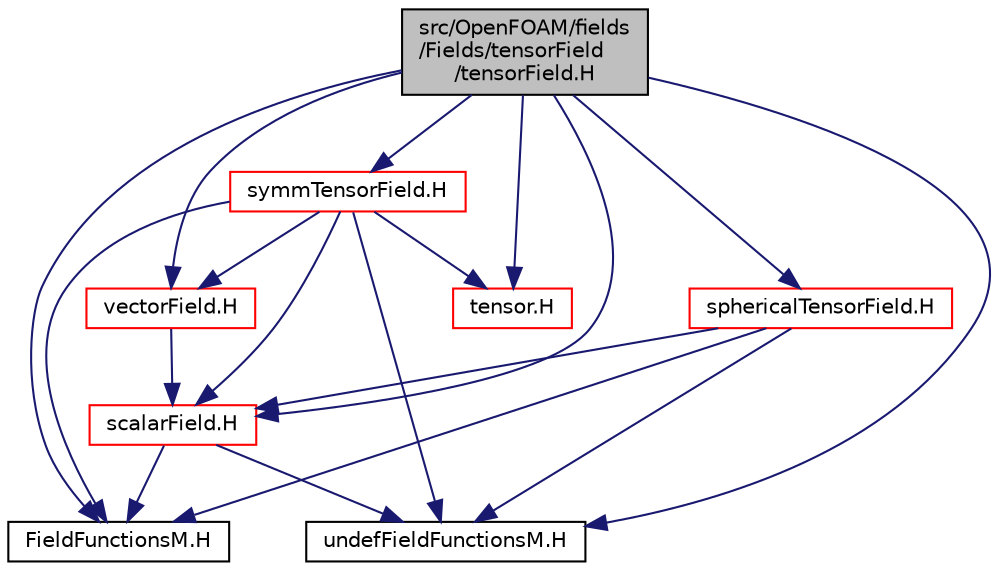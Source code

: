 digraph "src/OpenFOAM/fields/Fields/tensorField/tensorField.H"
{
  bgcolor="transparent";
  edge [fontname="Helvetica",fontsize="10",labelfontname="Helvetica",labelfontsize="10"];
  node [fontname="Helvetica",fontsize="10",shape=record];
  Node1 [label="src/OpenFOAM/fields\l/Fields/tensorField\l/tensorField.H",height=0.2,width=0.4,color="black", fillcolor="grey75", style="filled", fontcolor="black"];
  Node1 -> Node2 [color="midnightblue",fontsize="10",style="solid",fontname="Helvetica"];
  Node2 [label="scalarField.H",height=0.2,width=0.4,color="red",URL="$a07969.html"];
  Node2 -> Node3 [color="midnightblue",fontsize="10",style="solid",fontname="Helvetica"];
  Node3 [label="FieldFunctionsM.H",height=0.2,width=0.4,color="black",URL="$a07946.html",tooltip="High performance macro functions for Field<Type> algebra. These expand using either array element acc..."];
  Node2 -> Node4 [color="midnightblue",fontsize="10",style="solid",fontname="Helvetica"];
  Node4 [label="undefFieldFunctionsM.H",height=0.2,width=0.4,color="black",URL="$a07952.html"];
  Node1 -> Node5 [color="midnightblue",fontsize="10",style="solid",fontname="Helvetica"];
  Node5 [label="vectorField.H",height=0.2,width=0.4,color="red",URL="$a08011.html"];
  Node5 -> Node2 [color="midnightblue",fontsize="10",style="solid",fontname="Helvetica"];
  Node1 -> Node6 [color="midnightblue",fontsize="10",style="solid",fontname="Helvetica"];
  Node6 [label="sphericalTensorField.H",height=0.2,width=0.4,color="red",URL="$a07975.html"];
  Node6 -> Node2 [color="midnightblue",fontsize="10",style="solid",fontname="Helvetica"];
  Node6 -> Node3 [color="midnightblue",fontsize="10",style="solid",fontname="Helvetica"];
  Node6 -> Node4 [color="midnightblue",fontsize="10",style="solid",fontname="Helvetica"];
  Node1 -> Node7 [color="midnightblue",fontsize="10",style="solid",fontname="Helvetica"];
  Node7 [label="symmTensorField.H",height=0.2,width=0.4,color="red",URL="$a07981.html"];
  Node7 -> Node2 [color="midnightblue",fontsize="10",style="solid",fontname="Helvetica"];
  Node7 -> Node5 [color="midnightblue",fontsize="10",style="solid",fontname="Helvetica"];
  Node7 -> Node8 [color="midnightblue",fontsize="10",style="solid",fontname="Helvetica"];
  Node8 [label="tensor.H",height=0.2,width=0.4,color="red",URL="$a09017.html"];
  Node7 -> Node3 [color="midnightblue",fontsize="10",style="solid",fontname="Helvetica"];
  Node7 -> Node4 [color="midnightblue",fontsize="10",style="solid",fontname="Helvetica"];
  Node1 -> Node8 [color="midnightblue",fontsize="10",style="solid",fontname="Helvetica"];
  Node1 -> Node3 [color="midnightblue",fontsize="10",style="solid",fontname="Helvetica"];
  Node1 -> Node4 [color="midnightblue",fontsize="10",style="solid",fontname="Helvetica"];
}

